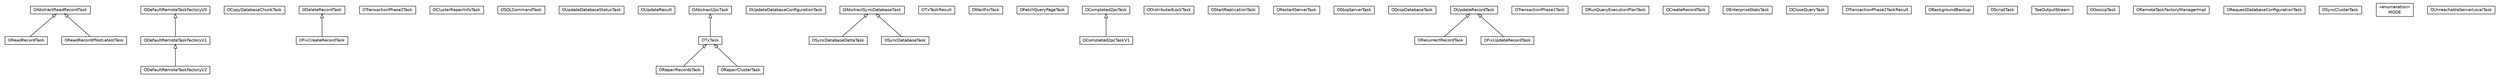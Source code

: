 #!/usr/local/bin/dot
#
# Class diagram 
# Generated by UMLGraph version R5_6-24-gf6e263 (http://www.umlgraph.org/)
#

digraph G {
	edge [fontname="Helvetica",fontsize=10,labelfontname="Helvetica",labelfontsize=10];
	node [fontname="Helvetica",fontsize=10,shape=plaintext];
	nodesep=0.25;
	ranksep=0.5;
	// com.orientechnologies.orient.server.distributed.impl.task.OReadRecordTask
	c662719 [label=<<table title="com.orientechnologies.orient.server.distributed.impl.task.OReadRecordTask" border="0" cellborder="1" cellspacing="0" cellpadding="2" port="p" href="./OReadRecordTask.html">
		<tr><td><table border="0" cellspacing="0" cellpadding="1">
<tr><td align="center" balign="center"> OReadRecordTask </td></tr>
		</table></td></tr>
		</table>>, URL="./OReadRecordTask.html", fontname="Helvetica", fontcolor="black", fontsize=10.0];
	// com.orientechnologies.orient.server.distributed.impl.task.ODefaultRemoteTaskFactoryV2
	c662720 [label=<<table title="com.orientechnologies.orient.server.distributed.impl.task.ODefaultRemoteTaskFactoryV2" border="0" cellborder="1" cellspacing="0" cellpadding="2" port="p" href="./ODefaultRemoteTaskFactoryV2.html">
		<tr><td><table border="0" cellspacing="0" cellpadding="1">
<tr><td align="center" balign="center"> ODefaultRemoteTaskFactoryV2 </td></tr>
		</table></td></tr>
		</table>>, URL="./ODefaultRemoteTaskFactoryV2.html", fontname="Helvetica", fontcolor="black", fontsize=10.0];
	// com.orientechnologies.orient.server.distributed.impl.task.OCopyDatabaseChunkTask
	c662721 [label=<<table title="com.orientechnologies.orient.server.distributed.impl.task.OCopyDatabaseChunkTask" border="0" cellborder="1" cellspacing="0" cellpadding="2" port="p" href="./OCopyDatabaseChunkTask.html">
		<tr><td><table border="0" cellspacing="0" cellpadding="1">
<tr><td align="center" balign="center"> OCopyDatabaseChunkTask </td></tr>
		</table></td></tr>
		</table>>, URL="./OCopyDatabaseChunkTask.html", fontname="Helvetica", fontcolor="black", fontsize=10.0];
	// com.orientechnologies.orient.server.distributed.impl.task.ODeleteRecordTask
	c662722 [label=<<table title="com.orientechnologies.orient.server.distributed.impl.task.ODeleteRecordTask" border="0" cellborder="1" cellspacing="0" cellpadding="2" port="p" href="./ODeleteRecordTask.html">
		<tr><td><table border="0" cellspacing="0" cellpadding="1">
<tr><td align="center" balign="center"> ODeleteRecordTask </td></tr>
		</table></td></tr>
		</table>>, URL="./ODeleteRecordTask.html", fontname="Helvetica", fontcolor="black", fontsize=10.0];
	// com.orientechnologies.orient.server.distributed.impl.task.OTransactionPhase2Task
	c662723 [label=<<table title="com.orientechnologies.orient.server.distributed.impl.task.OTransactionPhase2Task" border="0" cellborder="1" cellspacing="0" cellpadding="2" port="p" href="./OTransactionPhase2Task.html">
		<tr><td><table border="0" cellspacing="0" cellpadding="1">
<tr><td align="center" balign="center"> OTransactionPhase2Task </td></tr>
		</table></td></tr>
		</table>>, URL="./OTransactionPhase2Task.html", fontname="Helvetica", fontcolor="black", fontsize=10.0];
	// com.orientechnologies.orient.server.distributed.impl.task.OClusterRepairInfoTask
	c662724 [label=<<table title="com.orientechnologies.orient.server.distributed.impl.task.OClusterRepairInfoTask" border="0" cellborder="1" cellspacing="0" cellpadding="2" port="p" href="./OClusterRepairInfoTask.html">
		<tr><td><table border="0" cellspacing="0" cellpadding="1">
<tr><td align="center" balign="center"> OClusterRepairInfoTask </td></tr>
		</table></td></tr>
		</table>>, URL="./OClusterRepairInfoTask.html", fontname="Helvetica", fontcolor="black", fontsize=10.0];
	// com.orientechnologies.orient.server.distributed.impl.task.OSQLCommandTask
	c662725 [label=<<table title="com.orientechnologies.orient.server.distributed.impl.task.OSQLCommandTask" border="0" cellborder="1" cellspacing="0" cellpadding="2" port="p" href="./OSQLCommandTask.html">
		<tr><td><table border="0" cellspacing="0" cellpadding="1">
<tr><td align="center" balign="center"> OSQLCommandTask </td></tr>
		</table></td></tr>
		</table>>, URL="./OSQLCommandTask.html", fontname="Helvetica", fontcolor="black", fontsize=10.0];
	// com.orientechnologies.orient.server.distributed.impl.task.OUpdateDatabaseStatusTask
	c662726 [label=<<table title="com.orientechnologies.orient.server.distributed.impl.task.OUpdateDatabaseStatusTask" border="0" cellborder="1" cellspacing="0" cellpadding="2" port="p" href="./OUpdateDatabaseStatusTask.html">
		<tr><td><table border="0" cellspacing="0" cellpadding="1">
<tr><td align="center" balign="center"> OUpdateDatabaseStatusTask </td></tr>
		</table></td></tr>
		</table>>, URL="./OUpdateDatabaseStatusTask.html", fontname="Helvetica", fontcolor="black", fontsize=10.0];
	// com.orientechnologies.orient.server.distributed.impl.task.OUpdateDatabaseStatusTask.OUpdateResult
	c662727 [label=<<table title="com.orientechnologies.orient.server.distributed.impl.task.OUpdateDatabaseStatusTask.OUpdateResult" border="0" cellborder="1" cellspacing="0" cellpadding="2" port="p" href="./OUpdateDatabaseStatusTask.OUpdateResult.html">
		<tr><td><table border="0" cellspacing="0" cellpadding="1">
<tr><td align="center" balign="center"> OUpdateResult </td></tr>
		</table></td></tr>
		</table>>, URL="./OUpdateDatabaseStatusTask.OUpdateResult.html", fontname="Helvetica", fontcolor="black", fontsize=10.0];
	// com.orientechnologies.orient.server.distributed.impl.task.OAbstract2pcTask
	c662728 [label=<<table title="com.orientechnologies.orient.server.distributed.impl.task.OAbstract2pcTask" border="0" cellborder="1" cellspacing="0" cellpadding="2" port="p" href="./OAbstract2pcTask.html">
		<tr><td><table border="0" cellspacing="0" cellpadding="1">
<tr><td align="center" balign="center"><font face="Helvetica-Oblique"> OAbstract2pcTask </font></td></tr>
		</table></td></tr>
		</table>>, URL="./OAbstract2pcTask.html", fontname="Helvetica", fontcolor="black", fontsize=10.0];
	// com.orientechnologies.orient.server.distributed.impl.task.OUpdateDatabaseConfigurationTask
	c662729 [label=<<table title="com.orientechnologies.orient.server.distributed.impl.task.OUpdateDatabaseConfigurationTask" border="0" cellborder="1" cellspacing="0" cellpadding="2" port="p" href="./OUpdateDatabaseConfigurationTask.html">
		<tr><td><table border="0" cellspacing="0" cellpadding="1">
<tr><td align="center" balign="center"> OUpdateDatabaseConfigurationTask </td></tr>
		</table></td></tr>
		</table>>, URL="./OUpdateDatabaseConfigurationTask.html", fontname="Helvetica", fontcolor="black", fontsize=10.0];
	// com.orientechnologies.orient.server.distributed.impl.task.OAbstractSyncDatabaseTask
	c662730 [label=<<table title="com.orientechnologies.orient.server.distributed.impl.task.OAbstractSyncDatabaseTask" border="0" cellborder="1" cellspacing="0" cellpadding="2" port="p" href="./OAbstractSyncDatabaseTask.html">
		<tr><td><table border="0" cellspacing="0" cellpadding="1">
<tr><td align="center" balign="center"><font face="Helvetica-Oblique"> OAbstractSyncDatabaseTask </font></td></tr>
		</table></td></tr>
		</table>>, URL="./OAbstractSyncDatabaseTask.html", fontname="Helvetica", fontcolor="black", fontsize=10.0];
	// com.orientechnologies.orient.server.distributed.impl.task.ORepairRecordsTask
	c662731 [label=<<table title="com.orientechnologies.orient.server.distributed.impl.task.ORepairRecordsTask" border="0" cellborder="1" cellspacing="0" cellpadding="2" port="p" href="./ORepairRecordsTask.html">
		<tr><td><table border="0" cellspacing="0" cellpadding="1">
<tr><td align="center" balign="center"> ORepairRecordsTask </td></tr>
		</table></td></tr>
		</table>>, URL="./ORepairRecordsTask.html", fontname="Helvetica", fontcolor="black", fontsize=10.0];
	// com.orientechnologies.orient.server.distributed.impl.task.OSyncDatabaseDeltaTask
	c662732 [label=<<table title="com.orientechnologies.orient.server.distributed.impl.task.OSyncDatabaseDeltaTask" border="0" cellborder="1" cellspacing="0" cellpadding="2" port="p" href="./OSyncDatabaseDeltaTask.html">
		<tr><td><table border="0" cellspacing="0" cellpadding="1">
<tr><td align="center" balign="center"> OSyncDatabaseDeltaTask </td></tr>
		</table></td></tr>
		</table>>, URL="./OSyncDatabaseDeltaTask.html", fontname="Helvetica", fontcolor="black", fontsize=10.0];
	// com.orientechnologies.orient.server.distributed.impl.task.OTxTaskResult
	c662733 [label=<<table title="com.orientechnologies.orient.server.distributed.impl.task.OTxTaskResult" border="0" cellborder="1" cellspacing="0" cellpadding="2" port="p" href="./OTxTaskResult.html">
		<tr><td><table border="0" cellspacing="0" cellpadding="1">
<tr><td align="center" balign="center"> OTxTaskResult </td></tr>
		</table></td></tr>
		</table>>, URL="./OTxTaskResult.html", fontname="Helvetica", fontcolor="black", fontsize=10.0];
	// com.orientechnologies.orient.server.distributed.impl.task.OWaitForTask
	c662734 [label=<<table title="com.orientechnologies.orient.server.distributed.impl.task.OWaitForTask" border="0" cellborder="1" cellspacing="0" cellpadding="2" port="p" href="./OWaitForTask.html">
		<tr><td><table border="0" cellspacing="0" cellpadding="1">
<tr><td align="center" balign="center"> OWaitForTask </td></tr>
		</table></td></tr>
		</table>>, URL="./OWaitForTask.html", fontname="Helvetica", fontcolor="black", fontsize=10.0];
	// com.orientechnologies.orient.server.distributed.impl.task.OFetchQueryPageTask
	c662735 [label=<<table title="com.orientechnologies.orient.server.distributed.impl.task.OFetchQueryPageTask" border="0" cellborder="1" cellspacing="0" cellpadding="2" port="p" href="./OFetchQueryPageTask.html">
		<tr><td><table border="0" cellspacing="0" cellpadding="1">
<tr><td align="center" balign="center"> OFetchQueryPageTask </td></tr>
		</table></td></tr>
		</table>>, URL="./OFetchQueryPageTask.html", fontname="Helvetica", fontcolor="black", fontsize=10.0];
	// com.orientechnologies.orient.server.distributed.impl.task.OCompleted2pcTask
	c662736 [label=<<table title="com.orientechnologies.orient.server.distributed.impl.task.OCompleted2pcTask" border="0" cellborder="1" cellspacing="0" cellpadding="2" port="p" href="./OCompleted2pcTask.html">
		<tr><td><table border="0" cellspacing="0" cellpadding="1">
<tr><td align="center" balign="center"> OCompleted2pcTask </td></tr>
		</table></td></tr>
		</table>>, URL="./OCompleted2pcTask.html", fontname="Helvetica", fontcolor="black", fontsize=10.0];
	// com.orientechnologies.orient.server.distributed.impl.task.ODistributedLockTask
	c662737 [label=<<table title="com.orientechnologies.orient.server.distributed.impl.task.ODistributedLockTask" border="0" cellborder="1" cellspacing="0" cellpadding="2" port="p" href="./ODistributedLockTask.html">
		<tr><td><table border="0" cellspacing="0" cellpadding="1">
<tr><td align="center" balign="center"> ODistributedLockTask </td></tr>
		</table></td></tr>
		</table>>, URL="./ODistributedLockTask.html", fontname="Helvetica", fontcolor="black", fontsize=10.0];
	// com.orientechnologies.orient.server.distributed.impl.task.OStartReplicationTask
	c662738 [label=<<table title="com.orientechnologies.orient.server.distributed.impl.task.OStartReplicationTask" border="0" cellborder="1" cellspacing="0" cellpadding="2" port="p" href="./OStartReplicationTask.html">
		<tr><td><table border="0" cellspacing="0" cellpadding="1">
<tr><td align="center" balign="center"> OStartReplicationTask </td></tr>
		</table></td></tr>
		</table>>, URL="./OStartReplicationTask.html", fontname="Helvetica", fontcolor="black", fontsize=10.0];
	// com.orientechnologies.orient.server.distributed.impl.task.ORestartServerTask
	c662739 [label=<<table title="com.orientechnologies.orient.server.distributed.impl.task.ORestartServerTask" border="0" cellborder="1" cellspacing="0" cellpadding="2" port="p" href="./ORestartServerTask.html">
		<tr><td><table border="0" cellspacing="0" cellpadding="1">
<tr><td align="center" balign="center"> ORestartServerTask </td></tr>
		</table></td></tr>
		</table>>, URL="./ORestartServerTask.html", fontname="Helvetica", fontcolor="black", fontsize=10.0];
	// com.orientechnologies.orient.server.distributed.impl.task.OStopServerTask
	c662740 [label=<<table title="com.orientechnologies.orient.server.distributed.impl.task.OStopServerTask" border="0" cellborder="1" cellspacing="0" cellpadding="2" port="p" href="./OStopServerTask.html">
		<tr><td><table border="0" cellspacing="0" cellpadding="1">
<tr><td align="center" balign="center"> OStopServerTask </td></tr>
		</table></td></tr>
		</table>>, URL="./OStopServerTask.html", fontname="Helvetica", fontcolor="black", fontsize=10.0];
	// com.orientechnologies.orient.server.distributed.impl.task.ODropDatabaseTask
	c662741 [label=<<table title="com.orientechnologies.orient.server.distributed.impl.task.ODropDatabaseTask" border="0" cellborder="1" cellspacing="0" cellpadding="2" port="p" href="./ODropDatabaseTask.html">
		<tr><td><table border="0" cellspacing="0" cellpadding="1">
<tr><td align="center" balign="center"> ODropDatabaseTask </td></tr>
		</table></td></tr>
		</table>>, URL="./ODropDatabaseTask.html", fontname="Helvetica", fontcolor="black", fontsize=10.0];
	// com.orientechnologies.orient.server.distributed.impl.task.ODefaultRemoteTaskFactoryV0
	c662742 [label=<<table title="com.orientechnologies.orient.server.distributed.impl.task.ODefaultRemoteTaskFactoryV0" border="0" cellborder="1" cellspacing="0" cellpadding="2" port="p" href="./ODefaultRemoteTaskFactoryV0.html">
		<tr><td><table border="0" cellspacing="0" cellpadding="1">
<tr><td align="center" balign="center"> ODefaultRemoteTaskFactoryV0 </td></tr>
		</table></td></tr>
		</table>>, URL="./ODefaultRemoteTaskFactoryV0.html", fontname="Helvetica", fontcolor="black", fontsize=10.0];
	// com.orientechnologies.orient.server.distributed.impl.task.OResurrectRecordTask
	c662743 [label=<<table title="com.orientechnologies.orient.server.distributed.impl.task.OResurrectRecordTask" border="0" cellborder="1" cellspacing="0" cellpadding="2" port="p" href="./OResurrectRecordTask.html">
		<tr><td><table border="0" cellspacing="0" cellpadding="1">
<tr><td align="center" balign="center"> OResurrectRecordTask </td></tr>
		</table></td></tr>
		</table>>, URL="./OResurrectRecordTask.html", fontname="Helvetica", fontcolor="black", fontsize=10.0];
	// com.orientechnologies.orient.server.distributed.impl.task.OTxTask
	c662744 [label=<<table title="com.orientechnologies.orient.server.distributed.impl.task.OTxTask" border="0" cellborder="1" cellspacing="0" cellpadding="2" port="p" href="./OTxTask.html">
		<tr><td><table border="0" cellspacing="0" cellpadding="1">
<tr><td align="center" balign="center"> OTxTask </td></tr>
		</table></td></tr>
		</table>>, URL="./OTxTask.html", fontname="Helvetica", fontcolor="black", fontsize=10.0];
	// com.orientechnologies.orient.server.distributed.impl.task.OTransactionPhase1Task
	c662745 [label=<<table title="com.orientechnologies.orient.server.distributed.impl.task.OTransactionPhase1Task" border="0" cellborder="1" cellspacing="0" cellpadding="2" port="p" href="./OTransactionPhase1Task.html">
		<tr><td><table border="0" cellspacing="0" cellpadding="1">
<tr><td align="center" balign="center"> OTransactionPhase1Task </td></tr>
		</table></td></tr>
		</table>>, URL="./OTransactionPhase1Task.html", fontname="Helvetica", fontcolor="black", fontsize=10.0];
	// com.orientechnologies.orient.server.distributed.impl.task.OCompleted2pcTaskV1
	c662746 [label=<<table title="com.orientechnologies.orient.server.distributed.impl.task.OCompleted2pcTaskV1" border="0" cellborder="1" cellspacing="0" cellpadding="2" port="p" href="./OCompleted2pcTaskV1.html">
		<tr><td><table border="0" cellspacing="0" cellpadding="1">
<tr><td align="center" balign="center"> OCompleted2pcTaskV1 </td></tr>
		</table></td></tr>
		</table>>, URL="./OCompleted2pcTaskV1.html", fontname="Helvetica", fontcolor="black", fontsize=10.0];
	// com.orientechnologies.orient.server.distributed.impl.task.ORunQueryExecutionPlanTask
	c662747 [label=<<table title="com.orientechnologies.orient.server.distributed.impl.task.ORunQueryExecutionPlanTask" border="0" cellborder="1" cellspacing="0" cellpadding="2" port="p" href="./ORunQueryExecutionPlanTask.html">
		<tr><td><table border="0" cellspacing="0" cellpadding="1">
<tr><td align="center" balign="center"> ORunQueryExecutionPlanTask </td></tr>
		</table></td></tr>
		</table>>, URL="./ORunQueryExecutionPlanTask.html", fontname="Helvetica", fontcolor="black", fontsize=10.0];
	// com.orientechnologies.orient.server.distributed.impl.task.OCreateRecordTask
	c662748 [label=<<table title="com.orientechnologies.orient.server.distributed.impl.task.OCreateRecordTask" border="0" cellborder="1" cellspacing="0" cellpadding="2" port="p" href="./OCreateRecordTask.html">
		<tr><td><table border="0" cellspacing="0" cellpadding="1">
<tr><td align="center" balign="center"> OCreateRecordTask </td></tr>
		</table></td></tr>
		</table>>, URL="./OCreateRecordTask.html", fontname="Helvetica", fontcolor="black", fontsize=10.0];
	// com.orientechnologies.orient.server.distributed.impl.task.OEnterpriseStatsTask
	c662749 [label=<<table title="com.orientechnologies.orient.server.distributed.impl.task.OEnterpriseStatsTask" border="0" cellborder="1" cellspacing="0" cellpadding="2" port="p" href="./OEnterpriseStatsTask.html">
		<tr><td><table border="0" cellspacing="0" cellpadding="1">
<tr><td align="center" balign="center"> OEnterpriseStatsTask </td></tr>
		</table></td></tr>
		</table>>, URL="./OEnterpriseStatsTask.html", fontname="Helvetica", fontcolor="black", fontsize=10.0];
	// com.orientechnologies.orient.server.distributed.impl.task.OReadRecordIfNotLatestTask
	c662750 [label=<<table title="com.orientechnologies.orient.server.distributed.impl.task.OReadRecordIfNotLatestTask" border="0" cellborder="1" cellspacing="0" cellpadding="2" port="p" href="./OReadRecordIfNotLatestTask.html">
		<tr><td><table border="0" cellspacing="0" cellpadding="1">
<tr><td align="center" balign="center"> OReadRecordIfNotLatestTask </td></tr>
		</table></td></tr>
		</table>>, URL="./OReadRecordIfNotLatestTask.html", fontname="Helvetica", fontcolor="black", fontsize=10.0];
	// com.orientechnologies.orient.server.distributed.impl.task.OCloseQueryTask
	c662751 [label=<<table title="com.orientechnologies.orient.server.distributed.impl.task.OCloseQueryTask" border="0" cellborder="1" cellspacing="0" cellpadding="2" port="p" href="./OCloseQueryTask.html">
		<tr><td><table border="0" cellspacing="0" cellpadding="1">
<tr><td align="center" balign="center"> OCloseQueryTask </td></tr>
		</table></td></tr>
		</table>>, URL="./OCloseQueryTask.html", fontname="Helvetica", fontcolor="black", fontsize=10.0];
	// com.orientechnologies.orient.server.distributed.impl.task.ORepairClusterTask
	c662752 [label=<<table title="com.orientechnologies.orient.server.distributed.impl.task.ORepairClusterTask" border="0" cellborder="1" cellspacing="0" cellpadding="2" port="p" href="./ORepairClusterTask.html">
		<tr><td><table border="0" cellspacing="0" cellpadding="1">
<tr><td align="center" balign="center"> ORepairClusterTask </td></tr>
		</table></td></tr>
		</table>>, URL="./ORepairClusterTask.html", fontname="Helvetica", fontcolor="black", fontsize=10.0];
	// com.orientechnologies.orient.server.distributed.impl.task.OTransactionPhase1TaskResult
	c662753 [label=<<table title="com.orientechnologies.orient.server.distributed.impl.task.OTransactionPhase1TaskResult" border="0" cellborder="1" cellspacing="0" cellpadding="2" port="p" href="./OTransactionPhase1TaskResult.html">
		<tr><td><table border="0" cellspacing="0" cellpadding="1">
<tr><td align="center" balign="center"> OTransactionPhase1TaskResult </td></tr>
		</table></td></tr>
		</table>>, URL="./OTransactionPhase1TaskResult.html", fontname="Helvetica", fontcolor="black", fontsize=10.0];
	// com.orientechnologies.orient.server.distributed.impl.task.OBackgroundBackup
	c662754 [label=<<table title="com.orientechnologies.orient.server.distributed.impl.task.OBackgroundBackup" border="0" cellborder="1" cellspacing="0" cellpadding="2" port="p" href="./OBackgroundBackup.html">
		<tr><td><table border="0" cellspacing="0" cellpadding="1">
<tr><td align="center" balign="center"> OBackgroundBackup </td></tr>
		</table></td></tr>
		</table>>, URL="./OBackgroundBackup.html", fontname="Helvetica", fontcolor="black", fontsize=10.0];
	// com.orientechnologies.orient.server.distributed.impl.task.OAbstractReadRecordTask
	c662755 [label=<<table title="com.orientechnologies.orient.server.distributed.impl.task.OAbstractReadRecordTask" border="0" cellborder="1" cellspacing="0" cellpadding="2" port="p" href="./OAbstractReadRecordTask.html">
		<tr><td><table border="0" cellspacing="0" cellpadding="1">
<tr><td align="center" balign="center"><font face="Helvetica-Oblique"> OAbstractReadRecordTask </font></td></tr>
		</table></td></tr>
		</table>>, URL="./OAbstractReadRecordTask.html", fontname="Helvetica", fontcolor="black", fontsize=10.0];
	// com.orientechnologies.orient.server.distributed.impl.task.OScriptTask
	c662756 [label=<<table title="com.orientechnologies.orient.server.distributed.impl.task.OScriptTask" border="0" cellborder="1" cellspacing="0" cellpadding="2" port="p" href="./OScriptTask.html">
		<tr><td><table border="0" cellspacing="0" cellpadding="1">
<tr><td align="center" balign="center"> OScriptTask </td></tr>
		</table></td></tr>
		</table>>, URL="./OScriptTask.html", fontname="Helvetica", fontcolor="black", fontsize=10.0];
	// com.orientechnologies.orient.server.distributed.impl.task.TeeOutputStream
	c662757 [label=<<table title="com.orientechnologies.orient.server.distributed.impl.task.TeeOutputStream" border="0" cellborder="1" cellspacing="0" cellpadding="2" port="p" href="./TeeOutputStream.html">
		<tr><td><table border="0" cellspacing="0" cellpadding="1">
<tr><td align="center" balign="center"> TeeOutputStream </td></tr>
		</table></td></tr>
		</table>>, URL="./TeeOutputStream.html", fontname="Helvetica", fontcolor="black", fontsize=10.0];
	// com.orientechnologies.orient.server.distributed.impl.task.OGossipTask
	c662758 [label=<<table title="com.orientechnologies.orient.server.distributed.impl.task.OGossipTask" border="0" cellborder="1" cellspacing="0" cellpadding="2" port="p" href="./OGossipTask.html">
		<tr><td><table border="0" cellspacing="0" cellpadding="1">
<tr><td align="center" balign="center"> OGossipTask </td></tr>
		</table></td></tr>
		</table>>, URL="./OGossipTask.html", fontname="Helvetica", fontcolor="black", fontsize=10.0];
	// com.orientechnologies.orient.server.distributed.impl.task.ORemoteTaskFactoryManagerImpl
	c662759 [label=<<table title="com.orientechnologies.orient.server.distributed.impl.task.ORemoteTaskFactoryManagerImpl" border="0" cellborder="1" cellspacing="0" cellpadding="2" port="p" href="./ORemoteTaskFactoryManagerImpl.html">
		<tr><td><table border="0" cellspacing="0" cellpadding="1">
<tr><td align="center" balign="center"> ORemoteTaskFactoryManagerImpl </td></tr>
		</table></td></tr>
		</table>>, URL="./ORemoteTaskFactoryManagerImpl.html", fontname="Helvetica", fontcolor="black", fontsize=10.0];
	// com.orientechnologies.orient.server.distributed.impl.task.OFixCreateRecordTask
	c662760 [label=<<table title="com.orientechnologies.orient.server.distributed.impl.task.OFixCreateRecordTask" border="0" cellborder="1" cellspacing="0" cellpadding="2" port="p" href="./OFixCreateRecordTask.html">
		<tr><td><table border="0" cellspacing="0" cellpadding="1">
<tr><td align="center" balign="center"> OFixCreateRecordTask </td></tr>
		</table></td></tr>
		</table>>, URL="./OFixCreateRecordTask.html", fontname="Helvetica", fontcolor="black", fontsize=10.0];
	// com.orientechnologies.orient.server.distributed.impl.task.ORequestDatabaseConfigurationTask
	c662761 [label=<<table title="com.orientechnologies.orient.server.distributed.impl.task.ORequestDatabaseConfigurationTask" border="0" cellborder="1" cellspacing="0" cellpadding="2" port="p" href="./ORequestDatabaseConfigurationTask.html">
		<tr><td><table border="0" cellspacing="0" cellpadding="1">
<tr><td align="center" balign="center"> ORequestDatabaseConfigurationTask </td></tr>
		</table></td></tr>
		</table>>, URL="./ORequestDatabaseConfigurationTask.html", fontname="Helvetica", fontcolor="black", fontsize=10.0];
	// com.orientechnologies.orient.server.distributed.impl.task.OSyncClusterTask
	c662762 [label=<<table title="com.orientechnologies.orient.server.distributed.impl.task.OSyncClusterTask" border="0" cellborder="1" cellspacing="0" cellpadding="2" port="p" href="./OSyncClusterTask.html">
		<tr><td><table border="0" cellspacing="0" cellpadding="1">
<tr><td align="center" balign="center"> OSyncClusterTask </td></tr>
		</table></td></tr>
		</table>>, URL="./OSyncClusterTask.html", fontname="Helvetica", fontcolor="black", fontsize=10.0];
	// com.orientechnologies.orient.server.distributed.impl.task.OSyncClusterTask.MODE
	c662763 [label=<<table title="com.orientechnologies.orient.server.distributed.impl.task.OSyncClusterTask.MODE" border="0" cellborder="1" cellspacing="0" cellpadding="2" port="p" href="./OSyncClusterTask.MODE.html">
		<tr><td><table border="0" cellspacing="0" cellpadding="1">
<tr><td align="center" balign="center"> &#171;enumeration&#187; </td></tr>
<tr><td align="center" balign="center"> MODE </td></tr>
		</table></td></tr>
		</table>>, URL="./OSyncClusterTask.MODE.html", fontname="Helvetica", fontcolor="black", fontsize=10.0];
	// com.orientechnologies.orient.server.distributed.impl.task.OSyncDatabaseTask
	c662764 [label=<<table title="com.orientechnologies.orient.server.distributed.impl.task.OSyncDatabaseTask" border="0" cellborder="1" cellspacing="0" cellpadding="2" port="p" href="./OSyncDatabaseTask.html">
		<tr><td><table border="0" cellspacing="0" cellpadding="1">
<tr><td align="center" balign="center"> OSyncDatabaseTask </td></tr>
		</table></td></tr>
		</table>>, URL="./OSyncDatabaseTask.html", fontname="Helvetica", fontcolor="black", fontsize=10.0];
	// com.orientechnologies.orient.server.distributed.impl.task.OUpdateRecordTask
	c662765 [label=<<table title="com.orientechnologies.orient.server.distributed.impl.task.OUpdateRecordTask" border="0" cellborder="1" cellspacing="0" cellpadding="2" port="p" href="./OUpdateRecordTask.html">
		<tr><td><table border="0" cellspacing="0" cellpadding="1">
<tr><td align="center" balign="center"> OUpdateRecordTask </td></tr>
		</table></td></tr>
		</table>>, URL="./OUpdateRecordTask.html", fontname="Helvetica", fontcolor="black", fontsize=10.0];
	// com.orientechnologies.orient.server.distributed.impl.task.OUnreachableServerLocalTask
	c662766 [label=<<table title="com.orientechnologies.orient.server.distributed.impl.task.OUnreachableServerLocalTask" border="0" cellborder="1" cellspacing="0" cellpadding="2" port="p" href="./OUnreachableServerLocalTask.html">
		<tr><td><table border="0" cellspacing="0" cellpadding="1">
<tr><td align="center" balign="center"> OUnreachableServerLocalTask </td></tr>
		</table></td></tr>
		</table>>, URL="./OUnreachableServerLocalTask.html", fontname="Helvetica", fontcolor="black", fontsize=10.0];
	// com.orientechnologies.orient.server.distributed.impl.task.ODefaultRemoteTaskFactoryV1
	c662767 [label=<<table title="com.orientechnologies.orient.server.distributed.impl.task.ODefaultRemoteTaskFactoryV1" border="0" cellborder="1" cellspacing="0" cellpadding="2" port="p" href="./ODefaultRemoteTaskFactoryV1.html">
		<tr><td><table border="0" cellspacing="0" cellpadding="1">
<tr><td align="center" balign="center"> ODefaultRemoteTaskFactoryV1 </td></tr>
		</table></td></tr>
		</table>>, URL="./ODefaultRemoteTaskFactoryV1.html", fontname="Helvetica", fontcolor="black", fontsize=10.0];
	// com.orientechnologies.orient.server.distributed.impl.task.OFixUpdateRecordTask
	c662768 [label=<<table title="com.orientechnologies.orient.server.distributed.impl.task.OFixUpdateRecordTask" border="0" cellborder="1" cellspacing="0" cellpadding="2" port="p" href="./OFixUpdateRecordTask.html">
		<tr><td><table border="0" cellspacing="0" cellpadding="1">
<tr><td align="center" balign="center"> OFixUpdateRecordTask </td></tr>
		</table></td></tr>
		</table>>, URL="./OFixUpdateRecordTask.html", fontname="Helvetica", fontcolor="black", fontsize=10.0];
	//com.orientechnologies.orient.server.distributed.impl.task.OReadRecordTask extends com.orientechnologies.orient.server.distributed.impl.task.OAbstractReadRecordTask
	c662755:p -> c662719:p [dir=back,arrowtail=empty];
	//com.orientechnologies.orient.server.distributed.impl.task.ODefaultRemoteTaskFactoryV2 extends com.orientechnologies.orient.server.distributed.impl.task.ODefaultRemoteTaskFactoryV1
	c662767:p -> c662720:p [dir=back,arrowtail=empty];
	//com.orientechnologies.orient.server.distributed.impl.task.ORepairRecordsTask extends com.orientechnologies.orient.server.distributed.impl.task.OTxTask
	c662744:p -> c662731:p [dir=back,arrowtail=empty];
	//com.orientechnologies.orient.server.distributed.impl.task.OSyncDatabaseDeltaTask extends com.orientechnologies.orient.server.distributed.impl.task.OAbstractSyncDatabaseTask
	c662730:p -> c662732:p [dir=back,arrowtail=empty];
	//com.orientechnologies.orient.server.distributed.impl.task.OResurrectRecordTask extends com.orientechnologies.orient.server.distributed.impl.task.OUpdateRecordTask
	c662765:p -> c662743:p [dir=back,arrowtail=empty];
	//com.orientechnologies.orient.server.distributed.impl.task.OTxTask extends com.orientechnologies.orient.server.distributed.impl.task.OAbstract2pcTask
	c662728:p -> c662744:p [dir=back,arrowtail=empty];
	//com.orientechnologies.orient.server.distributed.impl.task.OCompleted2pcTaskV1 extends com.orientechnologies.orient.server.distributed.impl.task.OCompleted2pcTask
	c662736:p -> c662746:p [dir=back,arrowtail=empty];
	//com.orientechnologies.orient.server.distributed.impl.task.OReadRecordIfNotLatestTask extends com.orientechnologies.orient.server.distributed.impl.task.OAbstractReadRecordTask
	c662755:p -> c662750:p [dir=back,arrowtail=empty];
	//com.orientechnologies.orient.server.distributed.impl.task.ORepairClusterTask extends com.orientechnologies.orient.server.distributed.impl.task.OTxTask
	c662744:p -> c662752:p [dir=back,arrowtail=empty];
	//com.orientechnologies.orient.server.distributed.impl.task.OFixCreateRecordTask extends com.orientechnologies.orient.server.distributed.impl.task.ODeleteRecordTask
	c662722:p -> c662760:p [dir=back,arrowtail=empty];
	//com.orientechnologies.orient.server.distributed.impl.task.OSyncDatabaseTask extends com.orientechnologies.orient.server.distributed.impl.task.OAbstractSyncDatabaseTask
	c662730:p -> c662764:p [dir=back,arrowtail=empty];
	//com.orientechnologies.orient.server.distributed.impl.task.ODefaultRemoteTaskFactoryV1 extends com.orientechnologies.orient.server.distributed.impl.task.ODefaultRemoteTaskFactoryV0
	c662742:p -> c662767:p [dir=back,arrowtail=empty];
	//com.orientechnologies.orient.server.distributed.impl.task.OFixUpdateRecordTask extends com.orientechnologies.orient.server.distributed.impl.task.OUpdateRecordTask
	c662765:p -> c662768:p [dir=back,arrowtail=empty];
}

